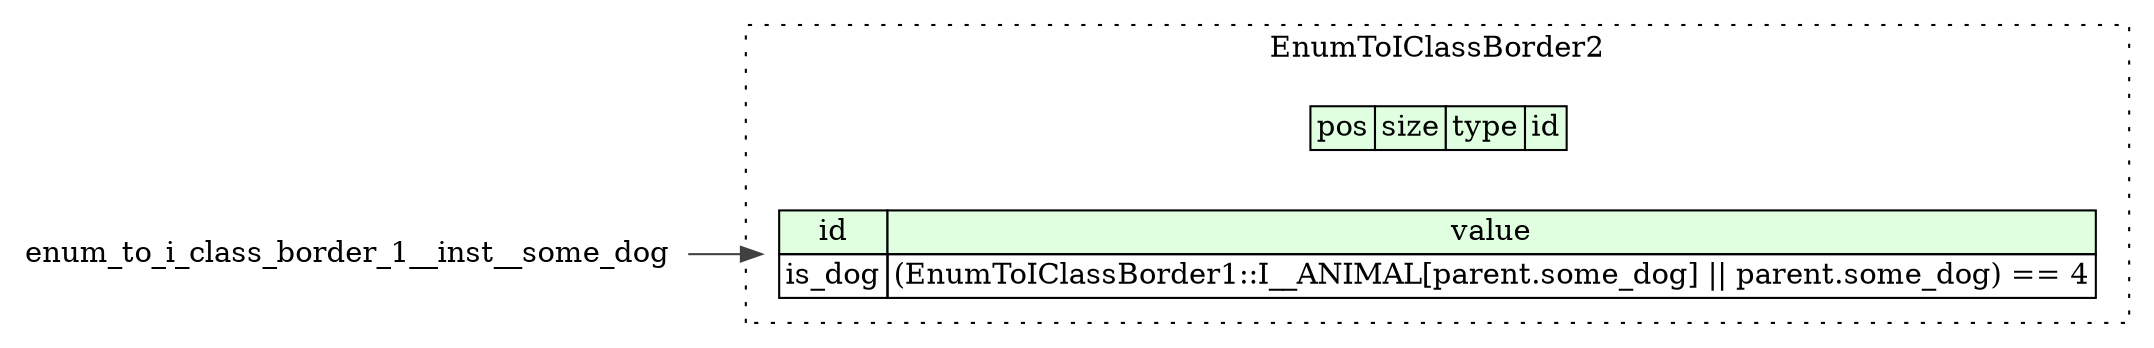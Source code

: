 digraph {
	rankdir=LR;
	node [shape=plaintext];
	subgraph cluster__enum_to_i_class_border_2 {
		label="EnumToIClassBorder2";
		graph[style=dotted];

		enum_to_i_class_border_2__seq [label=<<TABLE BORDER="0" CELLBORDER="1" CELLSPACING="0">
			<TR><TD BGCOLOR="#E0FFE0">pos</TD><TD BGCOLOR="#E0FFE0">size</TD><TD BGCOLOR="#E0FFE0">type</TD><TD BGCOLOR="#E0FFE0">id</TD></TR>
		</TABLE>>];
		enum_to_i_class_border_2__inst__is_dog [label=<<TABLE BORDER="0" CELLBORDER="1" CELLSPACING="0">
			<TR><TD BGCOLOR="#E0FFE0">id</TD><TD BGCOLOR="#E0FFE0">value</TD></TR>
			<TR><TD>is_dog</TD><TD>(EnumToIClassBorder1::I__ANIMAL[parent.some_dog] || parent.some_dog) == 4</TD></TR>
		</TABLE>>];
	}
	enum_to_i_class_border_1__inst__some_dog:some_dog_type -> enum_to_i_class_border_2__inst__is_dog [color="#404040"];
}
